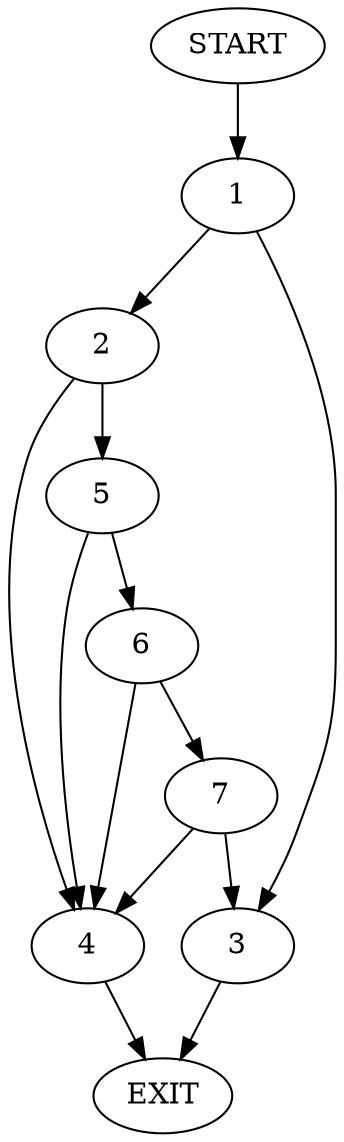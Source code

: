 digraph {
0 [label="START"]
8 [label="EXIT"]
0 -> 1
1 -> 2
1 -> 3
2 -> 4
2 -> 5
3 -> 8
5 -> 4
5 -> 6
4 -> 8
6 -> 4
6 -> 7
7 -> 4
7 -> 3
}
